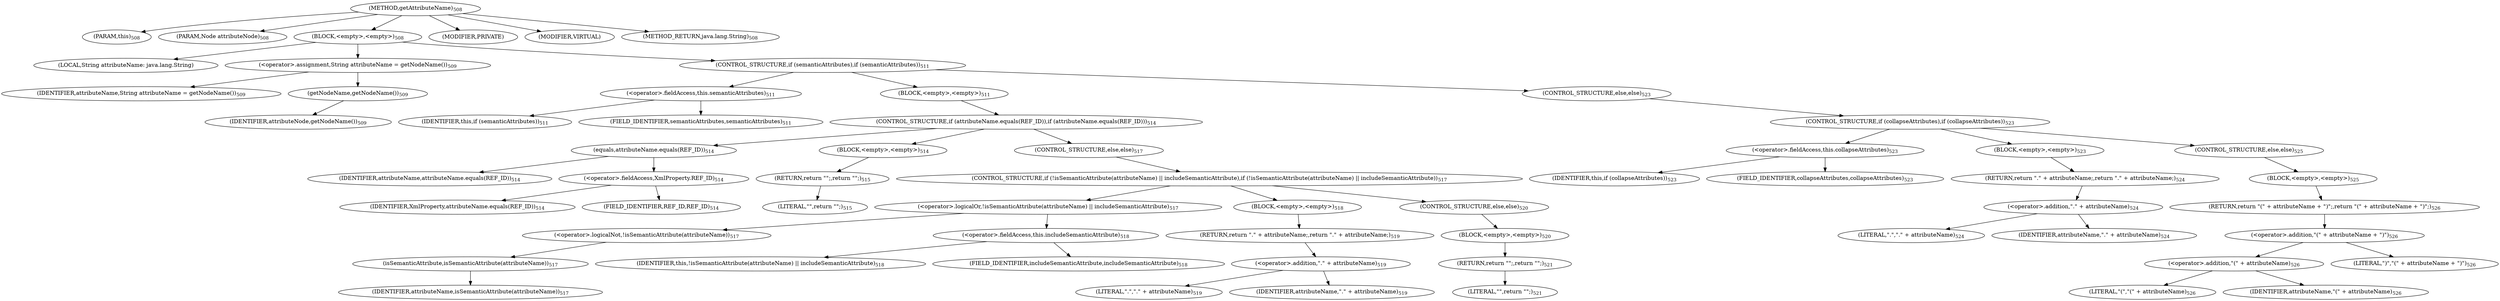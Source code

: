 digraph "getAttributeName" {  
"847" [label = <(METHOD,getAttributeName)<SUB>508</SUB>> ]
"848" [label = <(PARAM,this)<SUB>508</SUB>> ]
"849" [label = <(PARAM,Node attributeNode)<SUB>508</SUB>> ]
"850" [label = <(BLOCK,&lt;empty&gt;,&lt;empty&gt;)<SUB>508</SUB>> ]
"851" [label = <(LOCAL,String attributeName: java.lang.String)> ]
"852" [label = <(&lt;operator&gt;.assignment,String attributeName = getNodeName())<SUB>509</SUB>> ]
"853" [label = <(IDENTIFIER,attributeName,String attributeName = getNodeName())<SUB>509</SUB>> ]
"854" [label = <(getNodeName,getNodeName())<SUB>509</SUB>> ]
"855" [label = <(IDENTIFIER,attributeNode,getNodeName())<SUB>509</SUB>> ]
"856" [label = <(CONTROL_STRUCTURE,if (semanticAttributes),if (semanticAttributes))<SUB>511</SUB>> ]
"857" [label = <(&lt;operator&gt;.fieldAccess,this.semanticAttributes)<SUB>511</SUB>> ]
"858" [label = <(IDENTIFIER,this,if (semanticAttributes))<SUB>511</SUB>> ]
"859" [label = <(FIELD_IDENTIFIER,semanticAttributes,semanticAttributes)<SUB>511</SUB>> ]
"860" [label = <(BLOCK,&lt;empty&gt;,&lt;empty&gt;)<SUB>511</SUB>> ]
"861" [label = <(CONTROL_STRUCTURE,if (attributeName.equals(REF_ID)),if (attributeName.equals(REF_ID)))<SUB>514</SUB>> ]
"862" [label = <(equals,attributeName.equals(REF_ID))<SUB>514</SUB>> ]
"863" [label = <(IDENTIFIER,attributeName,attributeName.equals(REF_ID))<SUB>514</SUB>> ]
"864" [label = <(&lt;operator&gt;.fieldAccess,XmlProperty.REF_ID)<SUB>514</SUB>> ]
"865" [label = <(IDENTIFIER,XmlProperty,attributeName.equals(REF_ID))<SUB>514</SUB>> ]
"866" [label = <(FIELD_IDENTIFIER,REF_ID,REF_ID)<SUB>514</SUB>> ]
"867" [label = <(BLOCK,&lt;empty&gt;,&lt;empty&gt;)<SUB>514</SUB>> ]
"868" [label = <(RETURN,return &quot;&quot;;,return &quot;&quot;;)<SUB>515</SUB>> ]
"869" [label = <(LITERAL,&quot;&quot;,return &quot;&quot;;)<SUB>515</SUB>> ]
"870" [label = <(CONTROL_STRUCTURE,else,else)<SUB>517</SUB>> ]
"871" [label = <(CONTROL_STRUCTURE,if (!isSemanticAttribute(attributeName) || includeSemanticAttribute),if (!isSemanticAttribute(attributeName) || includeSemanticAttribute))<SUB>517</SUB>> ]
"872" [label = <(&lt;operator&gt;.logicalOr,!isSemanticAttribute(attributeName) || includeSemanticAttribute)<SUB>517</SUB>> ]
"873" [label = <(&lt;operator&gt;.logicalNot,!isSemanticAttribute(attributeName))<SUB>517</SUB>> ]
"874" [label = <(isSemanticAttribute,isSemanticAttribute(attributeName))<SUB>517</SUB>> ]
"875" [label = <(IDENTIFIER,attributeName,isSemanticAttribute(attributeName))<SUB>517</SUB>> ]
"876" [label = <(&lt;operator&gt;.fieldAccess,this.includeSemanticAttribute)<SUB>518</SUB>> ]
"877" [label = <(IDENTIFIER,this,!isSemanticAttribute(attributeName) || includeSemanticAttribute)<SUB>518</SUB>> ]
"878" [label = <(FIELD_IDENTIFIER,includeSemanticAttribute,includeSemanticAttribute)<SUB>518</SUB>> ]
"879" [label = <(BLOCK,&lt;empty&gt;,&lt;empty&gt;)<SUB>518</SUB>> ]
"880" [label = <(RETURN,return &quot;.&quot; + attributeName;,return &quot;.&quot; + attributeName;)<SUB>519</SUB>> ]
"881" [label = <(&lt;operator&gt;.addition,&quot;.&quot; + attributeName)<SUB>519</SUB>> ]
"882" [label = <(LITERAL,&quot;.&quot;,&quot;.&quot; + attributeName)<SUB>519</SUB>> ]
"883" [label = <(IDENTIFIER,attributeName,&quot;.&quot; + attributeName)<SUB>519</SUB>> ]
"884" [label = <(CONTROL_STRUCTURE,else,else)<SUB>520</SUB>> ]
"885" [label = <(BLOCK,&lt;empty&gt;,&lt;empty&gt;)<SUB>520</SUB>> ]
"886" [label = <(RETURN,return &quot;&quot;;,return &quot;&quot;;)<SUB>521</SUB>> ]
"887" [label = <(LITERAL,&quot;&quot;,return &quot;&quot;;)<SUB>521</SUB>> ]
"888" [label = <(CONTROL_STRUCTURE,else,else)<SUB>523</SUB>> ]
"889" [label = <(CONTROL_STRUCTURE,if (collapseAttributes),if (collapseAttributes))<SUB>523</SUB>> ]
"890" [label = <(&lt;operator&gt;.fieldAccess,this.collapseAttributes)<SUB>523</SUB>> ]
"891" [label = <(IDENTIFIER,this,if (collapseAttributes))<SUB>523</SUB>> ]
"892" [label = <(FIELD_IDENTIFIER,collapseAttributes,collapseAttributes)<SUB>523</SUB>> ]
"893" [label = <(BLOCK,&lt;empty&gt;,&lt;empty&gt;)<SUB>523</SUB>> ]
"894" [label = <(RETURN,return &quot;.&quot; + attributeName;,return &quot;.&quot; + attributeName;)<SUB>524</SUB>> ]
"895" [label = <(&lt;operator&gt;.addition,&quot;.&quot; + attributeName)<SUB>524</SUB>> ]
"896" [label = <(LITERAL,&quot;.&quot;,&quot;.&quot; + attributeName)<SUB>524</SUB>> ]
"897" [label = <(IDENTIFIER,attributeName,&quot;.&quot; + attributeName)<SUB>524</SUB>> ]
"898" [label = <(CONTROL_STRUCTURE,else,else)<SUB>525</SUB>> ]
"899" [label = <(BLOCK,&lt;empty&gt;,&lt;empty&gt;)<SUB>525</SUB>> ]
"900" [label = <(RETURN,return &quot;(&quot; + attributeName + &quot;)&quot;;,return &quot;(&quot; + attributeName + &quot;)&quot;;)<SUB>526</SUB>> ]
"901" [label = <(&lt;operator&gt;.addition,&quot;(&quot; + attributeName + &quot;)&quot;)<SUB>526</SUB>> ]
"902" [label = <(&lt;operator&gt;.addition,&quot;(&quot; + attributeName)<SUB>526</SUB>> ]
"903" [label = <(LITERAL,&quot;(&quot;,&quot;(&quot; + attributeName)<SUB>526</SUB>> ]
"904" [label = <(IDENTIFIER,attributeName,&quot;(&quot; + attributeName)<SUB>526</SUB>> ]
"905" [label = <(LITERAL,&quot;)&quot;,&quot;(&quot; + attributeName + &quot;)&quot;)<SUB>526</SUB>> ]
"906" [label = <(MODIFIER,PRIVATE)> ]
"907" [label = <(MODIFIER,VIRTUAL)> ]
"908" [label = <(METHOD_RETURN,java.lang.String)<SUB>508</SUB>> ]
  "847" -> "848" 
  "847" -> "849" 
  "847" -> "850" 
  "847" -> "906" 
  "847" -> "907" 
  "847" -> "908" 
  "850" -> "851" 
  "850" -> "852" 
  "850" -> "856" 
  "852" -> "853" 
  "852" -> "854" 
  "854" -> "855" 
  "856" -> "857" 
  "856" -> "860" 
  "856" -> "888" 
  "857" -> "858" 
  "857" -> "859" 
  "860" -> "861" 
  "861" -> "862" 
  "861" -> "867" 
  "861" -> "870" 
  "862" -> "863" 
  "862" -> "864" 
  "864" -> "865" 
  "864" -> "866" 
  "867" -> "868" 
  "868" -> "869" 
  "870" -> "871" 
  "871" -> "872" 
  "871" -> "879" 
  "871" -> "884" 
  "872" -> "873" 
  "872" -> "876" 
  "873" -> "874" 
  "874" -> "875" 
  "876" -> "877" 
  "876" -> "878" 
  "879" -> "880" 
  "880" -> "881" 
  "881" -> "882" 
  "881" -> "883" 
  "884" -> "885" 
  "885" -> "886" 
  "886" -> "887" 
  "888" -> "889" 
  "889" -> "890" 
  "889" -> "893" 
  "889" -> "898" 
  "890" -> "891" 
  "890" -> "892" 
  "893" -> "894" 
  "894" -> "895" 
  "895" -> "896" 
  "895" -> "897" 
  "898" -> "899" 
  "899" -> "900" 
  "900" -> "901" 
  "901" -> "902" 
  "901" -> "905" 
  "902" -> "903" 
  "902" -> "904" 
}
